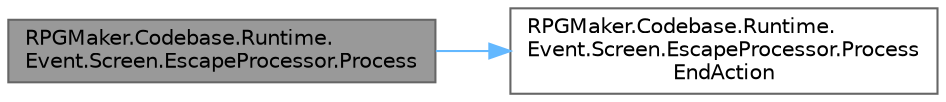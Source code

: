 digraph "RPGMaker.Codebase.Runtime.Event.Screen.EscapeProcessor.Process"
{
 // LATEX_PDF_SIZE
  bgcolor="transparent";
  edge [fontname=Helvetica,fontsize=10,labelfontname=Helvetica,labelfontsize=10];
  node [fontname=Helvetica,fontsize=10,shape=box,height=0.2,width=0.4];
  rankdir="LR";
  Node1 [id="Node000001",label="RPGMaker.Codebase.Runtime.\lEvent.Screen.EscapeProcessor.Process",height=0.2,width=0.4,color="gray40", fillcolor="grey60", style="filled", fontcolor="black",tooltip="😁 処理"];
  Node1 -> Node2 [id="edge1_Node000001_Node000002",color="steelblue1",style="solid",tooltip=" "];
  Node2 [id="Node000002",label="RPGMaker.Codebase.Runtime.\lEvent.Screen.EscapeProcessor.Process\lEndAction",height=0.2,width=0.4,color="grey40", fillcolor="white", style="filled",URL="$db/db5/class_r_p_g_maker_1_1_codebase_1_1_runtime_1_1_event_1_1_screen_1_1_escape_processor.html#ac188e13c14bbf9cd7acccc001cabf8f3",tooltip="😁 終了処理"];
}
